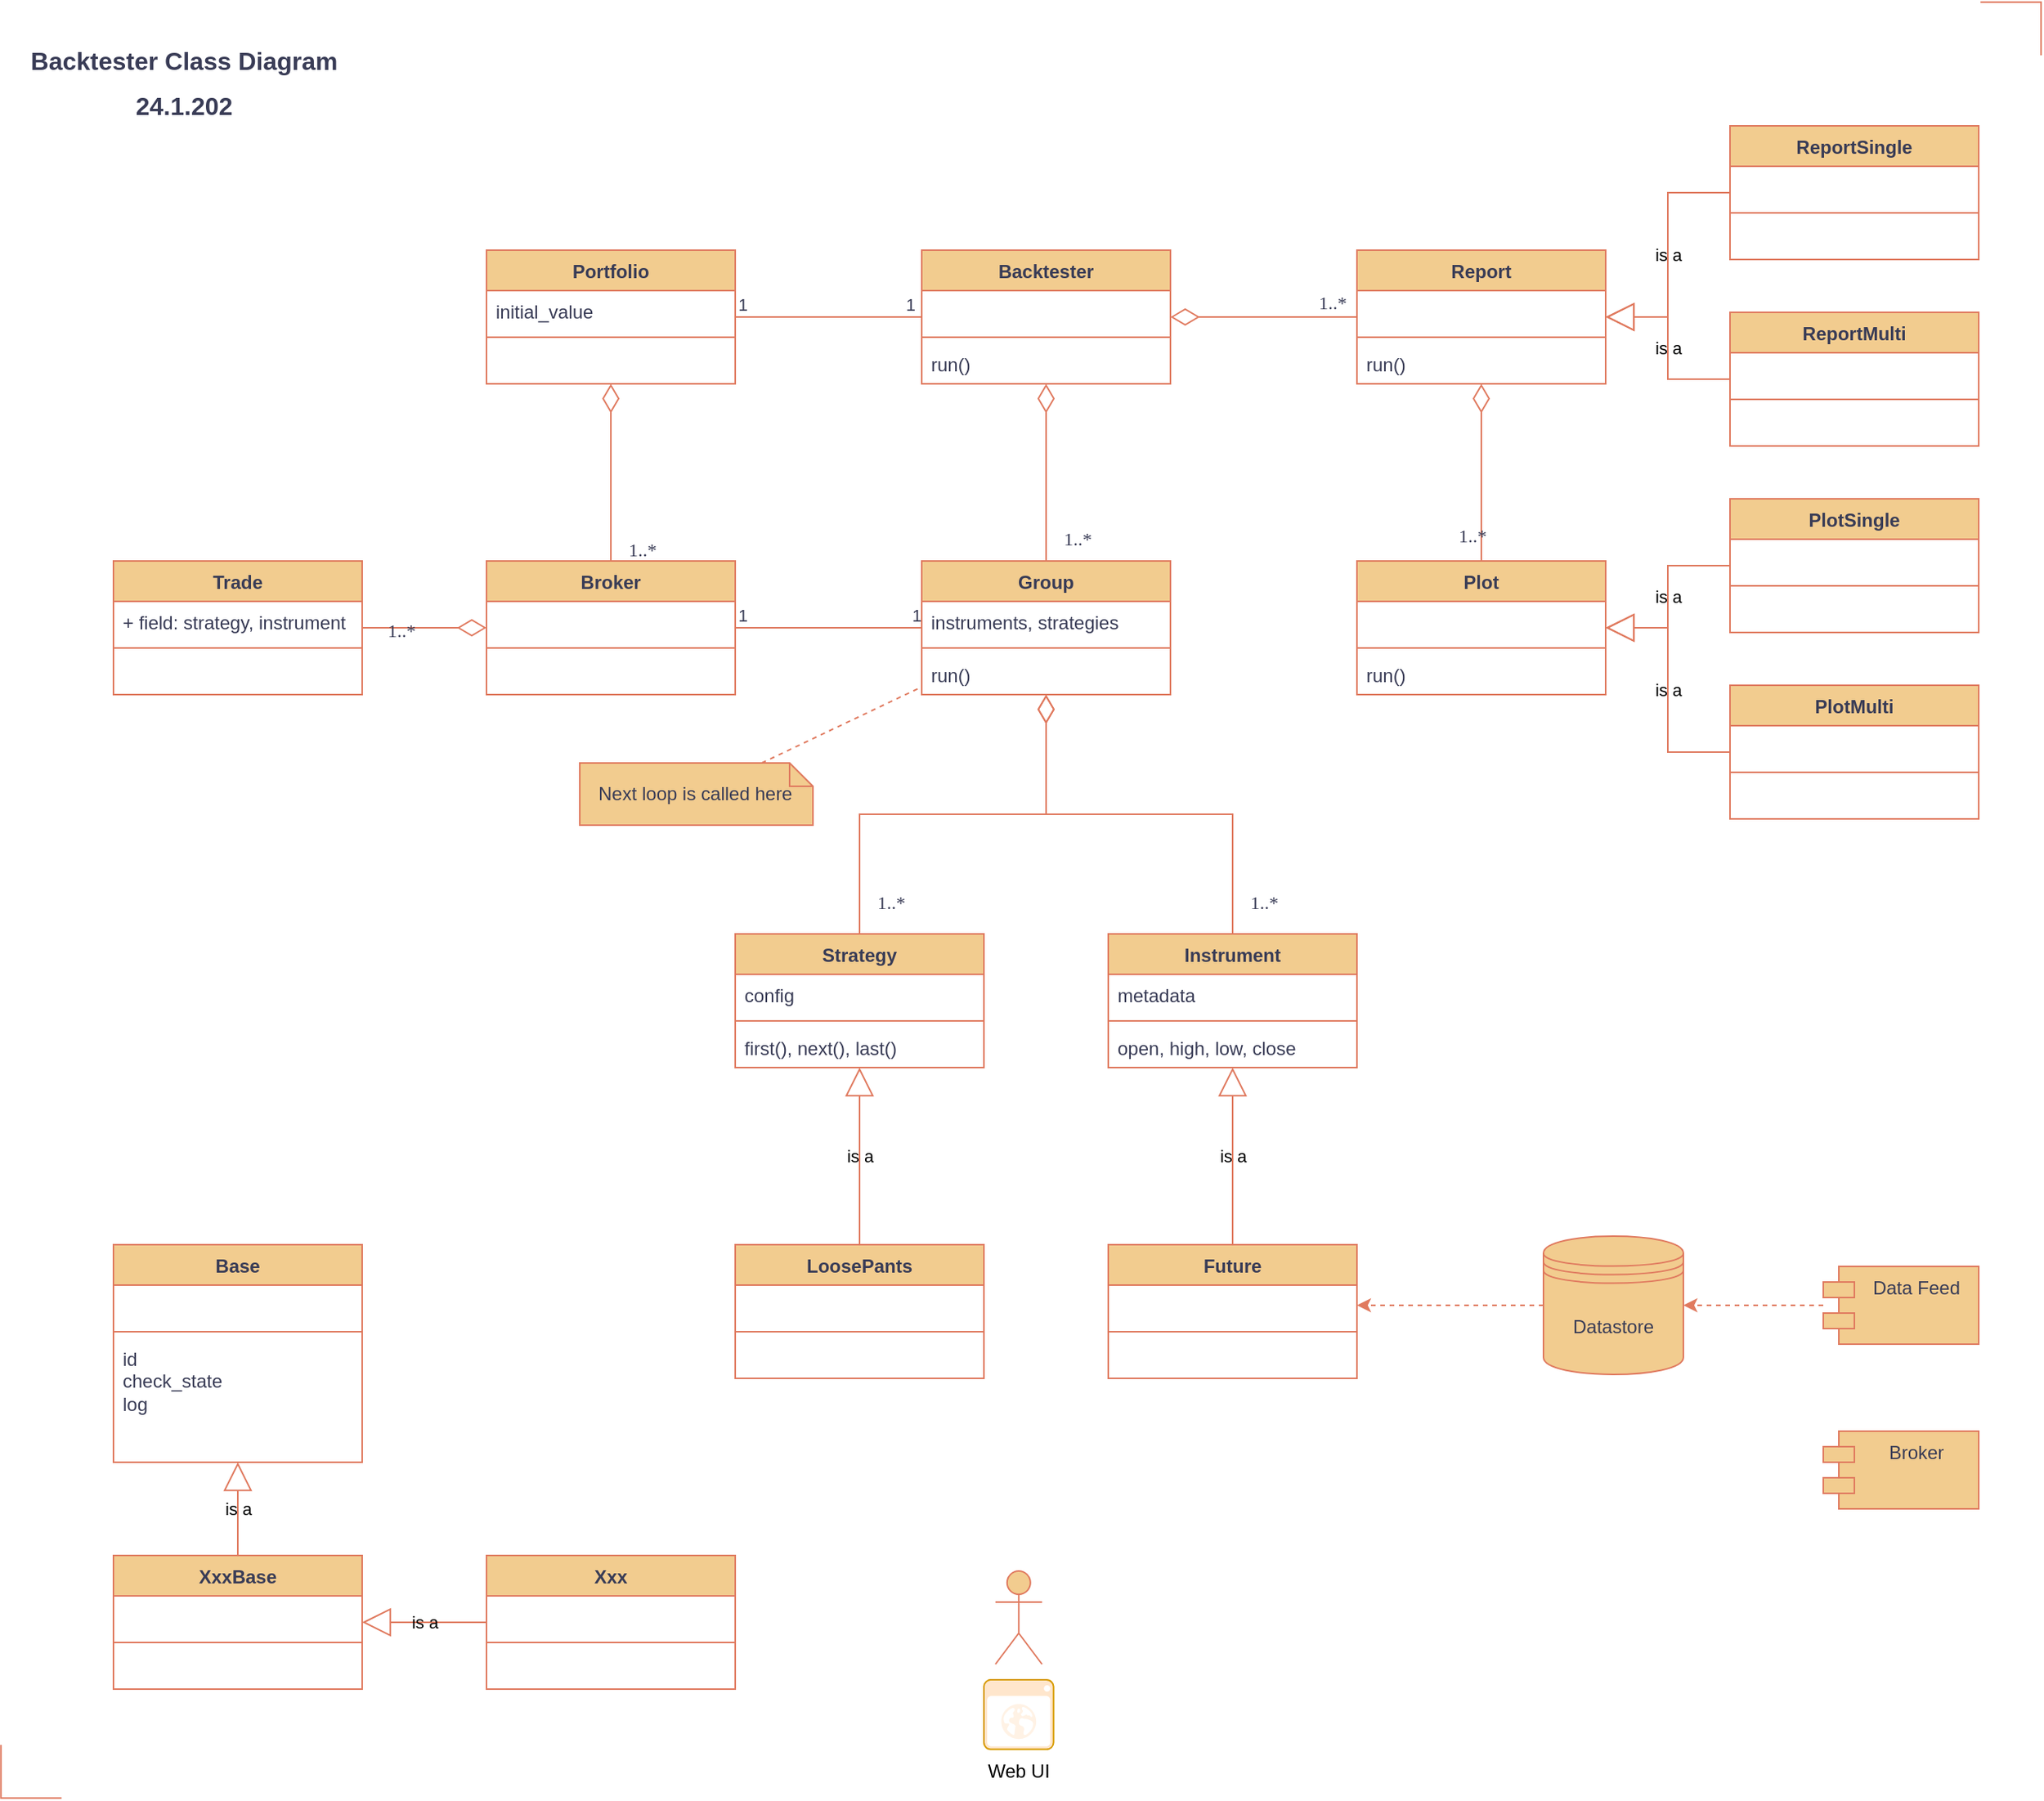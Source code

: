 <mxfile version="26.0.6">
  <diagram name="Page-1" id="6133507b-19e7-1e82-6fc7-422aa6c4b21f">
    <mxGraphModel dx="1268" dy="1083" grid="1" gridSize="10" guides="1" tooltips="1" connect="1" arrows="1" fold="1" page="1" pageScale="1" pageWidth="1654" pageHeight="1169" background="none" math="0" shadow="0">
      <root>
        <mxCell id="0" />
        <mxCell id="1" parent="0" />
        <mxCell id="b94bc138ca980ef-9" style="edgeStyle=orthogonalEdgeStyle;rounded=0;html=1;labelBackgroundColor=none;startArrow=none;startFill=0;startSize=8;endArrow=diamondThin;endFill=0;endSize=16;fontFamily=Verdana;fontSize=12;strokeColor=#E07A5F;fontColor=default;" parent="1" source="fzEsm9xOd8jMzYuRoPMs-54" target="fzEsm9xOd8jMzYuRoPMs-38" edge="1">
          <mxGeometry relative="1" as="geometry">
            <mxPoint x="739.5" y="406" as="sourcePoint" />
            <mxPoint x="739.5" y="273" as="targetPoint" />
          </mxGeometry>
        </mxCell>
        <mxCell id="b94bc138ca980ef-19" value="1..*" style="text;html=1;resizable=0;points=[];align=center;verticalAlign=middle;labelBackgroundColor=none;fontSize=12;fontFamily=Verdana;fontColor=#393C56;" parent="b94bc138ca980ef-9" vertex="1" connectable="0">
          <mxGeometry x="-0.847" y="-1" relative="1" as="geometry">
            <mxPoint x="19" y="-6" as="offset" />
          </mxGeometry>
        </mxCell>
        <mxCell id="hXaTJIi1Mh9e1lSshE3l-18" style="edgeStyle=orthogonalEdgeStyle;rounded=0;html=1;labelBackgroundColor=none;startArrow=none;startFill=0;startSize=8;endArrow=diamondThin;endFill=0;endSize=16;fontFamily=Verdana;fontSize=12;strokeColor=#E07A5F;fontColor=default;" parent="1" source="fzEsm9xOd8jMzYuRoPMs-60" target="fzEsm9xOd8jMzYuRoPMs-54" edge="1">
          <mxGeometry relative="1" as="geometry">
            <mxPoint x="550" y="612" as="sourcePoint" />
            <mxPoint x="669.5" y="459" as="targetPoint" />
          </mxGeometry>
        </mxCell>
        <mxCell id="hXaTJIi1Mh9e1lSshE3l-19" value="1..*" style="text;html=1;resizable=0;points=[];align=center;verticalAlign=middle;labelBackgroundColor=none;fontSize=12;fontFamily=Verdana;fontColor=#393C56;" parent="hXaTJIi1Mh9e1lSshE3l-18" vertex="1" connectable="0">
          <mxGeometry x="-0.847" y="-1" relative="1" as="geometry">
            <mxPoint x="19" y="1" as="offset" />
          </mxGeometry>
        </mxCell>
        <mxCell id="hXaTJIi1Mh9e1lSshE3l-31" value="" style="endArrow=none;html=1;edgeStyle=orthogonalEdgeStyle;rounded=0;labelBackgroundColor=none;strokeColor=#E07A5F;fontColor=default;" parent="1" source="fzEsm9xOd8jMzYuRoPMs-50" target="fzEsm9xOd8jMzYuRoPMs-54" edge="1">
          <mxGeometry relative="1" as="geometry">
            <mxPoint x="470" y="416" as="sourcePoint" />
            <mxPoint x="589.5" y="416" as="targetPoint" />
          </mxGeometry>
        </mxCell>
        <mxCell id="hXaTJIi1Mh9e1lSshE3l-32" value="1" style="edgeLabel;resizable=0;html=1;align=left;verticalAlign=bottom;labelBackgroundColor=none;fontColor=#393C56;" parent="hXaTJIi1Mh9e1lSshE3l-31" connectable="0" vertex="1">
          <mxGeometry x="-1" relative="1" as="geometry" />
        </mxCell>
        <mxCell id="hXaTJIi1Mh9e1lSshE3l-33" value="1" style="edgeLabel;resizable=0;html=1;align=right;verticalAlign=bottom;labelBackgroundColor=none;fontColor=#393C56;" parent="hXaTJIi1Mh9e1lSshE3l-31" connectable="0" vertex="1">
          <mxGeometry x="1" relative="1" as="geometry" />
        </mxCell>
        <mxCell id="hXaTJIi1Mh9e1lSshE3l-34" value="" style="endArrow=none;html=1;edgeStyle=orthogonalEdgeStyle;rounded=0;labelBackgroundColor=none;strokeColor=#E07A5F;fontColor=default;" parent="1" source="fzEsm9xOd8jMzYuRoPMs-46" target="fzEsm9xOd8jMzYuRoPMs-38" edge="1">
          <mxGeometry relative="1" as="geometry">
            <mxPoint x="470" y="197" as="sourcePoint" />
            <mxPoint x="589.5" y="197" as="targetPoint" />
          </mxGeometry>
        </mxCell>
        <mxCell id="hXaTJIi1Mh9e1lSshE3l-35" value="1" style="edgeLabel;resizable=0;html=1;align=left;verticalAlign=bottom;labelBackgroundColor=none;fontColor=#393C56;" parent="hXaTJIi1Mh9e1lSshE3l-34" connectable="0" vertex="1">
          <mxGeometry x="-1" relative="1" as="geometry" />
        </mxCell>
        <mxCell id="hXaTJIi1Mh9e1lSshE3l-36" value="1" style="edgeLabel;resizable=0;html=1;align=right;verticalAlign=bottom;labelBackgroundColor=none;fontColor=#393C56;" parent="hXaTJIi1Mh9e1lSshE3l-34" connectable="0" vertex="1">
          <mxGeometry x="1" relative="1" as="geometry">
            <mxPoint x="-4" as="offset" />
          </mxGeometry>
        </mxCell>
        <mxCell id="hXaTJIi1Mh9e1lSshE3l-39" style="edgeStyle=orthogonalEdgeStyle;rounded=0;html=1;labelBackgroundColor=none;startArrow=none;startFill=0;startSize=8;endArrow=diamondThin;endFill=0;endSize=16;fontFamily=Verdana;fontSize=12;strokeColor=#E07A5F;fontColor=default;" parent="1" source="fzEsm9xOd8jMzYuRoPMs-50" target="fzEsm9xOd8jMzYuRoPMs-46" edge="1">
          <mxGeometry relative="1" as="geometry">
            <mxPoint x="390" y="373" as="sourcePoint" />
            <mxPoint x="390" y="243" as="targetPoint" />
          </mxGeometry>
        </mxCell>
        <mxCell id="hXaTJIi1Mh9e1lSshE3l-40" value="1..*" style="text;html=1;resizable=0;points=[];align=center;verticalAlign=middle;labelBackgroundColor=none;fontSize=12;fontFamily=Verdana;fontColor=#393C56;" parent="hXaTJIi1Mh9e1lSshE3l-39" vertex="1" connectable="0">
          <mxGeometry x="-0.847" y="-1" relative="1" as="geometry">
            <mxPoint x="19" y="1" as="offset" />
          </mxGeometry>
        </mxCell>
        <mxCell id="hXaTJIi1Mh9e1lSshE3l-43" value="is a" style="endArrow=block;endSize=16;endFill=0;html=1;rounded=0;labelBackgroundColor=none;strokeColor=#E07A5F;fontColor=default;" parent="1" source="hXaTJIi1Mh9e1lSshE3l-52" target="fzEsm9xOd8jMzYuRoPMs-64" edge="1">
          <mxGeometry width="160" relative="1" as="geometry">
            <mxPoint x="790" y="832" as="sourcePoint" />
            <mxPoint x="790" y="753" as="targetPoint" />
          </mxGeometry>
        </mxCell>
        <mxCell id="hXaTJIi1Mh9e1lSshE3l-46" value="is a" style="endArrow=block;endSize=16;endFill=0;html=1;rounded=0;labelBackgroundColor=none;strokeColor=#E07A5F;fontColor=default;" parent="1" source="hXaTJIi1Mh9e1lSshE3l-48" target="fzEsm9xOd8jMzYuRoPMs-60" edge="1">
          <mxGeometry width="160" relative="1" as="geometry">
            <mxPoint x="550" y="816" as="sourcePoint" />
            <mxPoint x="550.829" y="753" as="targetPoint" />
          </mxGeometry>
        </mxCell>
        <mxCell id="hXaTJIi1Mh9e1lSshE3l-48" value="LoosePants" style="swimlane;fontStyle=1;align=center;verticalAlign=top;childLayout=stackLayout;horizontal=1;startSize=26;horizontalStack=0;resizeParent=1;resizeParentMax=0;resizeLast=0;collapsible=1;marginBottom=0;whiteSpace=wrap;html=1;labelBackgroundColor=none;fillColor=#F2CC8F;strokeColor=#E07A5F;fontColor=#393C56;" parent="1" vertex="1">
          <mxGeometry x="480" y="800" width="160" height="86" as="geometry" />
        </mxCell>
        <mxCell id="hXaTJIi1Mh9e1lSshE3l-49" value="&amp;nbsp;" style="text;strokeColor=none;fillColor=none;align=left;verticalAlign=top;spacingLeft=4;spacingRight=4;overflow=hidden;rotatable=0;points=[[0,0.5],[1,0.5]];portConstraint=eastwest;whiteSpace=wrap;html=1;labelBackgroundColor=none;fontColor=#393C56;" parent="hXaTJIi1Mh9e1lSshE3l-48" vertex="1">
          <mxGeometry y="26" width="160" height="26" as="geometry" />
        </mxCell>
        <mxCell id="hXaTJIi1Mh9e1lSshE3l-50" value="" style="line;strokeWidth=1;fillColor=none;align=left;verticalAlign=middle;spacingTop=-1;spacingLeft=3;spacingRight=3;rotatable=0;labelPosition=right;points=[];portConstraint=eastwest;strokeColor=#E07A5F;labelBackgroundColor=none;fontColor=#393C56;" parent="hXaTJIi1Mh9e1lSshE3l-48" vertex="1">
          <mxGeometry y="52" width="160" height="8" as="geometry" />
        </mxCell>
        <mxCell id="hXaTJIi1Mh9e1lSshE3l-51" value="&amp;nbsp;" style="text;strokeColor=none;fillColor=none;align=left;verticalAlign=top;spacingLeft=4;spacingRight=4;overflow=hidden;rotatable=0;points=[[0,0.5],[1,0.5]];portConstraint=eastwest;whiteSpace=wrap;html=1;labelBackgroundColor=none;fontColor=#393C56;" parent="hXaTJIi1Mh9e1lSshE3l-48" vertex="1">
          <mxGeometry y="60" width="160" height="26" as="geometry" />
        </mxCell>
        <mxCell id="hXaTJIi1Mh9e1lSshE3l-52" value="Future" style="swimlane;fontStyle=1;align=center;verticalAlign=top;childLayout=stackLayout;horizontal=1;startSize=26;horizontalStack=0;resizeParent=1;resizeParentMax=0;resizeLast=0;collapsible=1;marginBottom=0;whiteSpace=wrap;html=1;labelBackgroundColor=none;fillColor=#F2CC8F;strokeColor=#E07A5F;fontColor=#393C56;" parent="1" vertex="1">
          <mxGeometry x="720" y="800" width="160" height="86" as="geometry" />
        </mxCell>
        <mxCell id="hXaTJIi1Mh9e1lSshE3l-53" value="&amp;nbsp;" style="text;strokeColor=none;fillColor=none;align=left;verticalAlign=top;spacingLeft=4;spacingRight=4;overflow=hidden;rotatable=0;points=[[0,0.5],[1,0.5]];portConstraint=eastwest;whiteSpace=wrap;html=1;labelBackgroundColor=none;fontColor=#393C56;" parent="hXaTJIi1Mh9e1lSshE3l-52" vertex="1">
          <mxGeometry y="26" width="160" height="26" as="geometry" />
        </mxCell>
        <mxCell id="hXaTJIi1Mh9e1lSshE3l-54" value="" style="line;strokeWidth=1;fillColor=none;align=left;verticalAlign=middle;spacingTop=-1;spacingLeft=3;spacingRight=3;rotatable=0;labelPosition=right;points=[];portConstraint=eastwest;strokeColor=#E07A5F;labelBackgroundColor=none;fontColor=#393C56;" parent="hXaTJIi1Mh9e1lSshE3l-52" vertex="1">
          <mxGeometry y="52" width="160" height="8" as="geometry" />
        </mxCell>
        <mxCell id="hXaTJIi1Mh9e1lSshE3l-55" value="&amp;nbsp;" style="text;strokeColor=none;fillColor=none;align=left;verticalAlign=top;spacingLeft=4;spacingRight=4;overflow=hidden;rotatable=0;points=[[0,0.5],[1,0.5]];portConstraint=eastwest;whiteSpace=wrap;html=1;labelBackgroundColor=none;fontColor=#393C56;" parent="hXaTJIi1Mh9e1lSshE3l-52" vertex="1">
          <mxGeometry y="60" width="160" height="26" as="geometry" />
        </mxCell>
        <mxCell id="oVxYNtlDvSUQYSAyghFH-1" value="Next loop is called here" style="shape=note;size=15;align=left;spacingLeft=10;html=1;whiteSpace=wrap;labelBackgroundColor=none;fillColor=#F2CC8F;strokeColor=#E07A5F;fontColor=#393C56;" parent="1" vertex="1">
          <mxGeometry x="380" y="490" width="150" height="40" as="geometry" />
        </mxCell>
        <mxCell id="oVxYNtlDvSUQYSAyghFH-2" value="" style="edgeStyle=none;endArrow=none;dashed=1;html=1;rounded=0;labelBackgroundColor=none;strokeColor=#E07A5F;fontColor=default;" parent="1" source="oVxYNtlDvSUQYSAyghFH-1" target="fzEsm9xOd8jMzYuRoPMs-54" edge="1">
          <mxGeometry x="1" relative="1" as="geometry">
            <mxPoint x="625.93" y="459" as="targetPoint" />
          </mxGeometry>
        </mxCell>
        <mxCell id="oVxYNtlDvSUQYSAyghFH-38" value="Trade" style="swimlane;fontStyle=1;align=center;verticalAlign=top;childLayout=stackLayout;horizontal=1;startSize=26;horizontalStack=0;resizeParent=1;resizeParentMax=0;resizeLast=0;collapsible=1;marginBottom=0;whiteSpace=wrap;html=1;labelBackgroundColor=none;fillColor=#F2CC8F;strokeColor=#E07A5F;fontColor=#393C56;" parent="1" vertex="1">
          <mxGeometry x="80" y="360" width="160" height="86" as="geometry" />
        </mxCell>
        <mxCell id="oVxYNtlDvSUQYSAyghFH-39" value="+ field: strategy, instrument" style="text;strokeColor=none;fillColor=none;align=left;verticalAlign=top;spacingLeft=4;spacingRight=4;overflow=hidden;rotatable=0;points=[[0,0.5],[1,0.5]];portConstraint=eastwest;whiteSpace=wrap;html=1;labelBackgroundColor=none;fontColor=#393C56;" parent="oVxYNtlDvSUQYSAyghFH-38" vertex="1">
          <mxGeometry y="26" width="160" height="26" as="geometry" />
        </mxCell>
        <mxCell id="oVxYNtlDvSUQYSAyghFH-40" value="" style="line;strokeWidth=1;fillColor=none;align=left;verticalAlign=middle;spacingTop=-1;spacingLeft=3;spacingRight=3;rotatable=0;labelPosition=right;points=[];portConstraint=eastwest;strokeColor=#E07A5F;labelBackgroundColor=none;fontColor=#393C56;" parent="oVxYNtlDvSUQYSAyghFH-38" vertex="1">
          <mxGeometry y="52" width="160" height="8" as="geometry" />
        </mxCell>
        <mxCell id="oVxYNtlDvSUQYSAyghFH-41" value="&amp;nbsp;" style="text;strokeColor=none;fillColor=none;align=left;verticalAlign=top;spacingLeft=4;spacingRight=4;overflow=hidden;rotatable=0;points=[[0,0.5],[1,0.5]];portConstraint=eastwest;whiteSpace=wrap;html=1;labelBackgroundColor=none;fontColor=#393C56;" parent="oVxYNtlDvSUQYSAyghFH-38" vertex="1">
          <mxGeometry y="60" width="160" height="26" as="geometry" />
        </mxCell>
        <mxCell id="oVxYNtlDvSUQYSAyghFH-42" style="edgeStyle=orthogonalEdgeStyle;rounded=0;html=1;labelBackgroundColor=none;startArrow=none;startFill=0;startSize=8;endArrow=diamondThin;endFill=0;endSize=16;fontFamily=Verdana;fontSize=12;strokeColor=#E07A5F;fontColor=default;" parent="1" source="oVxYNtlDvSUQYSAyghFH-38" target="fzEsm9xOd8jMzYuRoPMs-50" edge="1">
          <mxGeometry relative="1" as="geometry">
            <mxPoint x="390" y="376" as="sourcePoint" />
            <mxPoint x="310" y="416" as="targetPoint" />
          </mxGeometry>
        </mxCell>
        <mxCell id="oVxYNtlDvSUQYSAyghFH-43" value="1..*" style="text;html=1;resizable=0;points=[];align=center;verticalAlign=middle;labelBackgroundColor=none;fontSize=12;fontFamily=Verdana;fontColor=#393C56;" parent="oVxYNtlDvSUQYSAyghFH-42" vertex="1" connectable="0">
          <mxGeometry x="-0.847" y="-1" relative="1" as="geometry">
            <mxPoint x="19" y="1" as="offset" />
          </mxGeometry>
        </mxCell>
        <mxCell id="oVxYNtlDvSUQYSAyghFH-44" value="Report" style="swimlane;fontStyle=1;align=center;verticalAlign=top;childLayout=stackLayout;horizontal=1;startSize=26;horizontalStack=0;resizeParent=1;resizeParentMax=0;resizeLast=0;collapsible=1;marginBottom=0;whiteSpace=wrap;html=1;labelBackgroundColor=none;fillColor=#F2CC8F;strokeColor=#E07A5F;fontColor=#393C56;" parent="1" vertex="1">
          <mxGeometry x="880" y="160" width="160" height="86" as="geometry" />
        </mxCell>
        <mxCell id="oVxYNtlDvSUQYSAyghFH-45" value="&amp;nbsp;" style="text;strokeColor=none;fillColor=none;align=left;verticalAlign=top;spacingLeft=4;spacingRight=4;overflow=hidden;rotatable=0;points=[[0,0.5],[1,0.5]];portConstraint=eastwest;whiteSpace=wrap;html=1;labelBackgroundColor=none;fontColor=#393C56;" parent="oVxYNtlDvSUQYSAyghFH-44" vertex="1">
          <mxGeometry y="26" width="160" height="26" as="geometry" />
        </mxCell>
        <mxCell id="oVxYNtlDvSUQYSAyghFH-46" value="" style="line;strokeWidth=1;fillColor=none;align=left;verticalAlign=middle;spacingTop=-1;spacingLeft=3;spacingRight=3;rotatable=0;labelPosition=right;points=[];portConstraint=eastwest;strokeColor=#E07A5F;labelBackgroundColor=none;fontColor=#393C56;" parent="oVxYNtlDvSUQYSAyghFH-44" vertex="1">
          <mxGeometry y="52" width="160" height="8" as="geometry" />
        </mxCell>
        <mxCell id="oVxYNtlDvSUQYSAyghFH-47" value="run()" style="text;strokeColor=none;fillColor=none;align=left;verticalAlign=top;spacingLeft=4;spacingRight=4;overflow=hidden;rotatable=0;points=[[0,0.5],[1,0.5]];portConstraint=eastwest;whiteSpace=wrap;html=1;labelBackgroundColor=none;fontColor=#393C56;" parent="oVxYNtlDvSUQYSAyghFH-44" vertex="1">
          <mxGeometry y="60" width="160" height="26" as="geometry" />
        </mxCell>
        <mxCell id="Y14HQhWiNvEbbBd37z1L-4" style="edgeStyle=orthogonalEdgeStyle;rounded=0;html=1;labelBackgroundColor=none;startArrow=none;startFill=0;startSize=8;endArrow=diamondThin;endFill=0;endSize=16;fontFamily=Verdana;fontSize=12;strokeColor=#E07A5F;fontColor=default;" parent="1" source="oVxYNtlDvSUQYSAyghFH-44" target="fzEsm9xOd8jMzYuRoPMs-38" edge="1">
          <mxGeometry relative="1" as="geometry">
            <mxPoint x="390" y="344" as="sourcePoint" />
            <mxPoint x="749.5" y="197" as="targetPoint" />
          </mxGeometry>
        </mxCell>
        <mxCell id="Y14HQhWiNvEbbBd37z1L-5" value="1..*" style="text;html=1;resizable=0;points=[];align=center;verticalAlign=middle;labelBackgroundColor=none;fontSize=12;fontFamily=Verdana;fontColor=#393C56;" parent="Y14HQhWiNvEbbBd37z1L-4" vertex="1" connectable="0">
          <mxGeometry x="-0.847" y="-1" relative="1" as="geometry">
            <mxPoint x="-7" y="-8" as="offset" />
          </mxGeometry>
        </mxCell>
        <mxCell id="Y14HQhWiNvEbbBd37z1L-7" value="&lt;font style=&quot;font-size: 16px;&quot;&gt;Backtester Class Diagram&lt;/font&gt;&lt;br&gt;&lt;font style=&quot;font-size: 16px;&quot;&gt;24.1.202&lt;/font&gt;" style="text;strokeColor=none;fillColor=none;html=1;fontSize=24;fontStyle=1;verticalAlign=middle;align=center;labelBackgroundColor=none;fontColor=#393C56;" parent="1" vertex="1">
          <mxGeometry x="20" y="10" width="210" height="80" as="geometry" />
        </mxCell>
        <mxCell id="Y14HQhWiNvEbbBd37z1L-13" value="Base" style="swimlane;fontStyle=1;align=center;verticalAlign=top;childLayout=stackLayout;horizontal=1;startSize=26;horizontalStack=0;resizeParent=1;resizeParentMax=0;resizeLast=0;collapsible=1;marginBottom=0;whiteSpace=wrap;html=1;labelBackgroundColor=none;fillColor=#F2CC8F;strokeColor=#E07A5F;fontColor=#393C56;" parent="1" vertex="1">
          <mxGeometry x="80" y="800" width="160" height="140" as="geometry" />
        </mxCell>
        <mxCell id="Y14HQhWiNvEbbBd37z1L-14" value="&amp;nbsp;" style="text;strokeColor=none;fillColor=none;align=left;verticalAlign=top;spacingLeft=4;spacingRight=4;overflow=hidden;rotatable=0;points=[[0,0.5],[1,0.5]];portConstraint=eastwest;whiteSpace=wrap;html=1;labelBackgroundColor=none;fontColor=#393C56;" parent="Y14HQhWiNvEbbBd37z1L-13" vertex="1">
          <mxGeometry y="26" width="160" height="26" as="geometry" />
        </mxCell>
        <mxCell id="Y14HQhWiNvEbbBd37z1L-15" value="" style="line;strokeWidth=1;fillColor=none;align=left;verticalAlign=middle;spacingTop=-1;spacingLeft=3;spacingRight=3;rotatable=0;labelPosition=right;points=[];portConstraint=eastwest;strokeColor=#E07A5F;labelBackgroundColor=none;fontColor=#393C56;" parent="Y14HQhWiNvEbbBd37z1L-13" vertex="1">
          <mxGeometry y="52" width="160" height="8" as="geometry" />
        </mxCell>
        <mxCell id="Y14HQhWiNvEbbBd37z1L-16" value="&lt;div&gt;id&lt;/div&gt;&lt;div&gt;check_state&lt;/div&gt;&lt;div&gt;log&lt;/div&gt;" style="text;strokeColor=none;fillColor=none;align=left;verticalAlign=top;spacingLeft=4;spacingRight=4;overflow=hidden;rotatable=0;points=[[0,0.5],[1,0.5]];portConstraint=eastwest;whiteSpace=wrap;html=1;labelBackgroundColor=none;fontColor=#393C56;" parent="Y14HQhWiNvEbbBd37z1L-13" vertex="1">
          <mxGeometry y="60" width="160" height="80" as="geometry" />
        </mxCell>
        <mxCell id="Y14HQhWiNvEbbBd37z1L-17" value="XxxBase" style="swimlane;fontStyle=1;align=center;verticalAlign=top;childLayout=stackLayout;horizontal=1;startSize=26;horizontalStack=0;resizeParent=1;resizeParentMax=0;resizeLast=0;collapsible=1;marginBottom=0;whiteSpace=wrap;html=1;labelBackgroundColor=none;fillColor=#F2CC8F;strokeColor=#E07A5F;fontColor=#393C56;" parent="1" vertex="1">
          <mxGeometry x="80" y="1000" width="160" height="86" as="geometry" />
        </mxCell>
        <mxCell id="Y14HQhWiNvEbbBd37z1L-20" value="&amp;nbsp;" style="text;strokeColor=none;fillColor=none;align=left;verticalAlign=top;spacingLeft=4;spacingRight=4;overflow=hidden;rotatable=0;points=[[0,0.5],[1,0.5]];portConstraint=eastwest;whiteSpace=wrap;html=1;labelBackgroundColor=none;fontColor=#393C56;" parent="Y14HQhWiNvEbbBd37z1L-17" vertex="1">
          <mxGeometry y="26" width="160" height="26" as="geometry" />
        </mxCell>
        <mxCell id="Y14HQhWiNvEbbBd37z1L-19" value="" style="line;strokeWidth=1;fillColor=none;align=left;verticalAlign=middle;spacingTop=-1;spacingLeft=3;spacingRight=3;rotatable=0;labelPosition=right;points=[];portConstraint=eastwest;strokeColor=#E07A5F;labelBackgroundColor=none;fontColor=#393C56;" parent="Y14HQhWiNvEbbBd37z1L-17" vertex="1">
          <mxGeometry y="52" width="160" height="8" as="geometry" />
        </mxCell>
        <mxCell id="XCpL5sCFLJ7eLlH_SskJ-12" value="&amp;nbsp;" style="text;strokeColor=none;fillColor=none;align=left;verticalAlign=top;spacingLeft=4;spacingRight=4;overflow=hidden;rotatable=0;points=[[0,0.5],[1,0.5]];portConstraint=eastwest;whiteSpace=wrap;html=1;labelBackgroundColor=none;fontColor=#393C56;" parent="Y14HQhWiNvEbbBd37z1L-17" vertex="1">
          <mxGeometry y="60" width="160" height="26" as="geometry" />
        </mxCell>
        <mxCell id="Y14HQhWiNvEbbBd37z1L-21" value="is a" style="endArrow=block;endSize=16;endFill=0;html=1;rounded=0;labelBackgroundColor=none;strokeColor=#E07A5F;fontColor=default;" parent="1" source="Y14HQhWiNvEbbBd37z1L-17" target="Y14HQhWiNvEbbBd37z1L-13" edge="1">
          <mxGeometry width="160" relative="1" as="geometry">
            <mxPoint x="321" y="1065" as="sourcePoint" />
            <mxPoint x="320" y="962" as="targetPoint" />
          </mxGeometry>
        </mxCell>
        <mxCell id="XCpL5sCFLJ7eLlH_SskJ-5" style="edgeStyle=orthogonalEdgeStyle;rounded=0;html=1;labelBackgroundColor=none;startArrow=none;startFill=0;startSize=8;endArrow=diamondThin;endFill=0;endSize=16;fontFamily=Verdana;fontSize=12;strokeColor=#E07A5F;fontColor=default;" parent="1" source="XCpL5sCFLJ7eLlH_SskJ-8" target="oVxYNtlDvSUQYSAyghFH-44" edge="1">
          <mxGeometry relative="1" as="geometry">
            <mxPoint x="975" y="290" as="sourcePoint" />
            <mxPoint x="760" y="207" as="targetPoint" />
          </mxGeometry>
        </mxCell>
        <mxCell id="XCpL5sCFLJ7eLlH_SskJ-6" value="1..*" style="text;html=1;resizable=0;points=[];align=center;verticalAlign=middle;labelBackgroundColor=none;fontSize=12;fontFamily=Verdana;fontColor=#393C56;" parent="XCpL5sCFLJ7eLlH_SskJ-5" vertex="1" connectable="0">
          <mxGeometry x="-0.847" y="-1" relative="1" as="geometry">
            <mxPoint x="-7" y="-8" as="offset" />
          </mxGeometry>
        </mxCell>
        <mxCell id="XCpL5sCFLJ7eLlH_SskJ-8" value="Plot" style="swimlane;fontStyle=1;align=center;verticalAlign=top;childLayout=stackLayout;horizontal=1;startSize=26;horizontalStack=0;resizeParent=1;resizeParentMax=0;resizeLast=0;collapsible=1;marginBottom=0;whiteSpace=wrap;html=1;labelBackgroundColor=none;fillColor=#F2CC8F;strokeColor=#E07A5F;fontColor=#393C56;" parent="1" vertex="1">
          <mxGeometry x="880" y="360" width="160" height="86" as="geometry" />
        </mxCell>
        <mxCell id="XCpL5sCFLJ7eLlH_SskJ-9" value="&amp;nbsp;" style="text;strokeColor=none;fillColor=none;align=left;verticalAlign=top;spacingLeft=4;spacingRight=4;overflow=hidden;rotatable=0;points=[[0,0.5],[1,0.5]];portConstraint=eastwest;whiteSpace=wrap;html=1;labelBackgroundColor=none;fontColor=#393C56;" parent="XCpL5sCFLJ7eLlH_SskJ-8" vertex="1">
          <mxGeometry y="26" width="160" height="26" as="geometry" />
        </mxCell>
        <mxCell id="XCpL5sCFLJ7eLlH_SskJ-10" value="" style="line;strokeWidth=1;fillColor=none;align=left;verticalAlign=middle;spacingTop=-1;spacingLeft=3;spacingRight=3;rotatable=0;labelPosition=right;points=[];portConstraint=eastwest;strokeColor=#E07A5F;labelBackgroundColor=none;fontColor=#393C56;" parent="XCpL5sCFLJ7eLlH_SskJ-8" vertex="1">
          <mxGeometry y="52" width="160" height="8" as="geometry" />
        </mxCell>
        <mxCell id="XCpL5sCFLJ7eLlH_SskJ-11" value="run()" style="text;strokeColor=none;fillColor=none;align=left;verticalAlign=top;spacingLeft=4;spacingRight=4;overflow=hidden;rotatable=0;points=[[0,0.5],[1,0.5]];portConstraint=eastwest;whiteSpace=wrap;html=1;labelBackgroundColor=none;fontColor=#393C56;" parent="XCpL5sCFLJ7eLlH_SskJ-8" vertex="1">
          <mxGeometry y="60" width="160" height="26" as="geometry" />
        </mxCell>
        <mxCell id="fzEsm9xOd8jMzYuRoPMs-1" value="ReportSingle" style="swimlane;fontStyle=1;align=center;verticalAlign=top;childLayout=stackLayout;horizontal=1;startSize=26;horizontalStack=0;resizeParent=1;resizeParentMax=0;resizeLast=0;collapsible=1;marginBottom=0;whiteSpace=wrap;html=1;labelBackgroundColor=none;fillColor=#F2CC8F;strokeColor=#E07A5F;fontColor=#393C56;" vertex="1" parent="1">
          <mxGeometry x="1120" y="80" width="160" height="86" as="geometry" />
        </mxCell>
        <mxCell id="fzEsm9xOd8jMzYuRoPMs-2" value="&amp;nbsp;" style="text;strokeColor=none;fillColor=none;align=left;verticalAlign=top;spacingLeft=4;spacingRight=4;overflow=hidden;rotatable=0;points=[[0,0.5],[1,0.5]];portConstraint=eastwest;whiteSpace=wrap;html=1;labelBackgroundColor=none;fontColor=#393C56;" vertex="1" parent="fzEsm9xOd8jMzYuRoPMs-1">
          <mxGeometry y="26" width="160" height="26" as="geometry" />
        </mxCell>
        <mxCell id="fzEsm9xOd8jMzYuRoPMs-3" value="" style="line;strokeWidth=1;fillColor=none;align=left;verticalAlign=middle;spacingTop=-1;spacingLeft=3;spacingRight=3;rotatable=0;labelPosition=right;points=[];portConstraint=eastwest;strokeColor=#E07A5F;labelBackgroundColor=none;fontColor=#393C56;" vertex="1" parent="fzEsm9xOd8jMzYuRoPMs-1">
          <mxGeometry y="52" width="160" height="8" as="geometry" />
        </mxCell>
        <mxCell id="fzEsm9xOd8jMzYuRoPMs-4" value="&amp;nbsp;" style="text;strokeColor=none;fillColor=none;align=left;verticalAlign=top;spacingLeft=4;spacingRight=4;overflow=hidden;rotatable=0;points=[[0,0.5],[1,0.5]];portConstraint=eastwest;whiteSpace=wrap;html=1;labelBackgroundColor=none;fontColor=#393C56;" vertex="1" parent="fzEsm9xOd8jMzYuRoPMs-1">
          <mxGeometry y="60" width="160" height="26" as="geometry" />
        </mxCell>
        <mxCell id="fzEsm9xOd8jMzYuRoPMs-5" value="ReportMulti" style="swimlane;fontStyle=1;align=center;verticalAlign=top;childLayout=stackLayout;horizontal=1;startSize=26;horizontalStack=0;resizeParent=1;resizeParentMax=0;resizeLast=0;collapsible=1;marginBottom=0;whiteSpace=wrap;html=1;labelBackgroundColor=none;fillColor=#F2CC8F;strokeColor=#E07A5F;fontColor=#393C56;" vertex="1" parent="1">
          <mxGeometry x="1120" y="200" width="160" height="86" as="geometry" />
        </mxCell>
        <mxCell id="fzEsm9xOd8jMzYuRoPMs-6" value="&amp;nbsp;" style="text;strokeColor=none;fillColor=none;align=left;verticalAlign=top;spacingLeft=4;spacingRight=4;overflow=hidden;rotatable=0;points=[[0,0.5],[1,0.5]];portConstraint=eastwest;whiteSpace=wrap;html=1;labelBackgroundColor=none;fontColor=#393C56;" vertex="1" parent="fzEsm9xOd8jMzYuRoPMs-5">
          <mxGeometry y="26" width="160" height="26" as="geometry" />
        </mxCell>
        <mxCell id="fzEsm9xOd8jMzYuRoPMs-7" value="" style="line;strokeWidth=1;fillColor=none;align=left;verticalAlign=middle;spacingTop=-1;spacingLeft=3;spacingRight=3;rotatable=0;labelPosition=right;points=[];portConstraint=eastwest;strokeColor=#E07A5F;labelBackgroundColor=none;fontColor=#393C56;" vertex="1" parent="fzEsm9xOd8jMzYuRoPMs-5">
          <mxGeometry y="52" width="160" height="8" as="geometry" />
        </mxCell>
        <mxCell id="fzEsm9xOd8jMzYuRoPMs-8" value="&amp;nbsp;" style="text;strokeColor=none;fillColor=none;align=left;verticalAlign=top;spacingLeft=4;spacingRight=4;overflow=hidden;rotatable=0;points=[[0,0.5],[1,0.5]];portConstraint=eastwest;whiteSpace=wrap;html=1;labelBackgroundColor=none;fontColor=#393C56;" vertex="1" parent="fzEsm9xOd8jMzYuRoPMs-5">
          <mxGeometry y="60" width="160" height="26" as="geometry" />
        </mxCell>
        <mxCell id="fzEsm9xOd8jMzYuRoPMs-9" value="is a" style="endArrow=block;endSize=16;endFill=0;html=1;rounded=0;edgeStyle=orthogonalEdgeStyle;labelBackgroundColor=none;strokeColor=#E07A5F;fontColor=default;" edge="1" parent="1" source="fzEsm9xOd8jMzYuRoPMs-1" target="oVxYNtlDvSUQYSAyghFH-44">
          <mxGeometry width="160" relative="1" as="geometry">
            <mxPoint x="1220" y="529" as="sourcePoint" />
            <mxPoint x="1220" y="430" as="targetPoint" />
          </mxGeometry>
        </mxCell>
        <mxCell id="fzEsm9xOd8jMzYuRoPMs-12" value="is a" style="endArrow=block;endSize=16;endFill=0;html=1;rounded=0;edgeStyle=orthogonalEdgeStyle;labelBackgroundColor=none;strokeColor=#E07A5F;fontColor=default;" edge="1" parent="1" source="fzEsm9xOd8jMzYuRoPMs-5" target="oVxYNtlDvSUQYSAyghFH-44">
          <mxGeometry width="160" relative="1" as="geometry">
            <mxPoint x="1130" y="121" as="sourcePoint" />
            <mxPoint x="1060" y="207" as="targetPoint" />
          </mxGeometry>
        </mxCell>
        <mxCell id="fzEsm9xOd8jMzYuRoPMs-13" value="PlotSingle" style="swimlane;fontStyle=1;align=center;verticalAlign=top;childLayout=stackLayout;horizontal=1;startSize=26;horizontalStack=0;resizeParent=1;resizeParentMax=0;resizeLast=0;collapsible=1;marginBottom=0;whiteSpace=wrap;html=1;labelBackgroundColor=none;fillColor=#F2CC8F;strokeColor=#E07A5F;fontColor=#393C56;" vertex="1" parent="1">
          <mxGeometry x="1120" y="320" width="160" height="86" as="geometry" />
        </mxCell>
        <mxCell id="fzEsm9xOd8jMzYuRoPMs-14" value="&amp;nbsp;" style="text;strokeColor=none;fillColor=none;align=left;verticalAlign=top;spacingLeft=4;spacingRight=4;overflow=hidden;rotatable=0;points=[[0,0.5],[1,0.5]];portConstraint=eastwest;whiteSpace=wrap;html=1;labelBackgroundColor=none;fontColor=#393C56;" vertex="1" parent="fzEsm9xOd8jMzYuRoPMs-13">
          <mxGeometry y="26" width="160" height="26" as="geometry" />
        </mxCell>
        <mxCell id="fzEsm9xOd8jMzYuRoPMs-15" value="" style="line;strokeWidth=1;fillColor=none;align=left;verticalAlign=middle;spacingTop=-1;spacingLeft=3;spacingRight=3;rotatable=0;labelPosition=right;points=[];portConstraint=eastwest;strokeColor=#E07A5F;labelBackgroundColor=none;fontColor=#393C56;" vertex="1" parent="fzEsm9xOd8jMzYuRoPMs-13">
          <mxGeometry y="52" width="160" height="8" as="geometry" />
        </mxCell>
        <mxCell id="fzEsm9xOd8jMzYuRoPMs-16" value="&amp;nbsp;" style="text;strokeColor=none;fillColor=none;align=left;verticalAlign=top;spacingLeft=4;spacingRight=4;overflow=hidden;rotatable=0;points=[[0,0.5],[1,0.5]];portConstraint=eastwest;whiteSpace=wrap;html=1;labelBackgroundColor=none;fontColor=#393C56;" vertex="1" parent="fzEsm9xOd8jMzYuRoPMs-13">
          <mxGeometry y="60" width="160" height="26" as="geometry" />
        </mxCell>
        <mxCell id="fzEsm9xOd8jMzYuRoPMs-17" value="PlotMulti" style="swimlane;fontStyle=1;align=center;verticalAlign=top;childLayout=stackLayout;horizontal=1;startSize=26;horizontalStack=0;resizeParent=1;resizeParentMax=0;resizeLast=0;collapsible=1;marginBottom=0;whiteSpace=wrap;html=1;labelBackgroundColor=none;fillColor=#F2CC8F;strokeColor=#E07A5F;fontColor=#393C56;" vertex="1" parent="1">
          <mxGeometry x="1120" y="440" width="160" height="86" as="geometry" />
        </mxCell>
        <mxCell id="fzEsm9xOd8jMzYuRoPMs-18" value="&amp;nbsp;" style="text;strokeColor=none;fillColor=none;align=left;verticalAlign=top;spacingLeft=4;spacingRight=4;overflow=hidden;rotatable=0;points=[[0,0.5],[1,0.5]];portConstraint=eastwest;whiteSpace=wrap;html=1;labelBackgroundColor=none;fontColor=#393C56;" vertex="1" parent="fzEsm9xOd8jMzYuRoPMs-17">
          <mxGeometry y="26" width="160" height="26" as="geometry" />
        </mxCell>
        <mxCell id="fzEsm9xOd8jMzYuRoPMs-19" value="" style="line;strokeWidth=1;fillColor=none;align=left;verticalAlign=middle;spacingTop=-1;spacingLeft=3;spacingRight=3;rotatable=0;labelPosition=right;points=[];portConstraint=eastwest;strokeColor=#E07A5F;labelBackgroundColor=none;fontColor=#393C56;" vertex="1" parent="fzEsm9xOd8jMzYuRoPMs-17">
          <mxGeometry y="52" width="160" height="8" as="geometry" />
        </mxCell>
        <mxCell id="fzEsm9xOd8jMzYuRoPMs-20" value="&amp;nbsp;" style="text;strokeColor=none;fillColor=none;align=left;verticalAlign=top;spacingLeft=4;spacingRight=4;overflow=hidden;rotatable=0;points=[[0,0.5],[1,0.5]];portConstraint=eastwest;whiteSpace=wrap;html=1;labelBackgroundColor=none;fontColor=#393C56;" vertex="1" parent="fzEsm9xOd8jMzYuRoPMs-17">
          <mxGeometry y="60" width="160" height="26" as="geometry" />
        </mxCell>
        <mxCell id="fzEsm9xOd8jMzYuRoPMs-21" value="is a" style="endArrow=block;endSize=16;endFill=0;html=1;rounded=0;edgeStyle=orthogonalEdgeStyle;labelBackgroundColor=none;strokeColor=#E07A5F;fontColor=default;" edge="1" parent="1" source="fzEsm9xOd8jMzYuRoPMs-13" target="XCpL5sCFLJ7eLlH_SskJ-8">
          <mxGeometry width="160" relative="1" as="geometry">
            <mxPoint x="1130" y="121" as="sourcePoint" />
            <mxPoint x="1060" y="207" as="targetPoint" />
          </mxGeometry>
        </mxCell>
        <mxCell id="fzEsm9xOd8jMzYuRoPMs-23" value="is a" style="endArrow=block;endSize=16;endFill=0;html=1;rounded=0;edgeStyle=orthogonalEdgeStyle;labelBackgroundColor=none;strokeColor=#E07A5F;fontColor=default;" edge="1" parent="1" source="fzEsm9xOd8jMzYuRoPMs-17" target="XCpL5sCFLJ7eLlH_SskJ-8">
          <mxGeometry width="160" relative="1" as="geometry">
            <mxPoint x="1130" y="373" as="sourcePoint" />
            <mxPoint x="1060" y="426" as="targetPoint" />
          </mxGeometry>
        </mxCell>
        <mxCell id="fzEsm9xOd8jMzYuRoPMs-28" style="edgeStyle=orthogonalEdgeStyle;rounded=0;orthogonalLoop=1;jettySize=auto;html=1;entryX=1;entryY=0.5;entryDx=0;entryDy=0;dashed=1;labelBackgroundColor=none;strokeColor=#E07A5F;fontColor=default;" edge="1" parent="1" source="fzEsm9xOd8jMzYuRoPMs-91" target="hXaTJIi1Mh9e1lSshE3l-53">
          <mxGeometry relative="1" as="geometry">
            <mxPoint x="1090" y="720" as="sourcePoint" />
          </mxGeometry>
        </mxCell>
        <mxCell id="fzEsm9xOd8jMzYuRoPMs-33" value="is a" style="edgeStyle=orthogonalEdgeStyle;rounded=0;orthogonalLoop=1;jettySize=auto;html=1;strokeColor=#E07A5F;align=center;verticalAlign=middle;fontFamily=Helvetica;fontSize=11;fontColor=default;labelBackgroundColor=none;endArrow=block;endFill=0;endSize=16;" edge="1" parent="1" source="fzEsm9xOd8jMzYuRoPMs-29" target="Y14HQhWiNvEbbBd37z1L-17">
          <mxGeometry relative="1" as="geometry" />
        </mxCell>
        <mxCell id="fzEsm9xOd8jMzYuRoPMs-29" value="Xxx" style="swimlane;fontStyle=1;align=center;verticalAlign=top;childLayout=stackLayout;horizontal=1;startSize=26;horizontalStack=0;resizeParent=1;resizeParentMax=0;resizeLast=0;collapsible=1;marginBottom=0;whiteSpace=wrap;html=1;labelBackgroundColor=none;fillColor=#F2CC8F;strokeColor=#E07A5F;fontColor=#393C56;" vertex="1" parent="1">
          <mxGeometry x="320" y="1000" width="160" height="86" as="geometry" />
        </mxCell>
        <mxCell id="fzEsm9xOd8jMzYuRoPMs-30" value="&amp;nbsp;" style="text;strokeColor=none;fillColor=none;align=left;verticalAlign=top;spacingLeft=4;spacingRight=4;overflow=hidden;rotatable=0;points=[[0,0.5],[1,0.5]];portConstraint=eastwest;whiteSpace=wrap;html=1;labelBackgroundColor=none;fontColor=#393C56;" vertex="1" parent="fzEsm9xOd8jMzYuRoPMs-29">
          <mxGeometry y="26" width="160" height="26" as="geometry" />
        </mxCell>
        <mxCell id="fzEsm9xOd8jMzYuRoPMs-31" value="" style="line;strokeWidth=1;fillColor=none;align=left;verticalAlign=middle;spacingTop=-1;spacingLeft=3;spacingRight=3;rotatable=0;labelPosition=right;points=[];portConstraint=eastwest;strokeColor=#E07A5F;labelBackgroundColor=none;fontColor=#393C56;" vertex="1" parent="fzEsm9xOd8jMzYuRoPMs-29">
          <mxGeometry y="52" width="160" height="8" as="geometry" />
        </mxCell>
        <mxCell id="fzEsm9xOd8jMzYuRoPMs-32" value="&amp;nbsp;" style="text;strokeColor=none;fillColor=none;align=left;verticalAlign=top;spacingLeft=4;spacingRight=4;overflow=hidden;rotatable=0;points=[[0,0.5],[1,0.5]];portConstraint=eastwest;whiteSpace=wrap;html=1;labelBackgroundColor=none;fontColor=#393C56;" vertex="1" parent="fzEsm9xOd8jMzYuRoPMs-29">
          <mxGeometry y="60" width="160" height="26" as="geometry" />
        </mxCell>
        <mxCell id="fzEsm9xOd8jMzYuRoPMs-38" value="Backtester" style="swimlane;fontStyle=1;align=center;verticalAlign=top;childLayout=stackLayout;horizontal=1;startSize=26;horizontalStack=0;resizeParent=1;resizeParentMax=0;resizeLast=0;collapsible=1;marginBottom=0;whiteSpace=wrap;html=1;labelBackgroundColor=none;fillColor=#F2CC8F;strokeColor=#E07A5F;fontColor=#393C56;" vertex="1" parent="1">
          <mxGeometry x="600" y="160" width="160" height="86" as="geometry" />
        </mxCell>
        <mxCell id="fzEsm9xOd8jMzYuRoPMs-39" value="&amp;nbsp;" style="text;strokeColor=none;fillColor=none;align=left;verticalAlign=top;spacingLeft=4;spacingRight=4;overflow=hidden;rotatable=0;points=[[0,0.5],[1,0.5]];portConstraint=eastwest;whiteSpace=wrap;html=1;labelBackgroundColor=none;fontColor=#393C56;" vertex="1" parent="fzEsm9xOd8jMzYuRoPMs-38">
          <mxGeometry y="26" width="160" height="26" as="geometry" />
        </mxCell>
        <mxCell id="fzEsm9xOd8jMzYuRoPMs-40" value="" style="line;strokeWidth=1;fillColor=none;align=left;verticalAlign=middle;spacingTop=-1;spacingLeft=3;spacingRight=3;rotatable=0;labelPosition=right;points=[];portConstraint=eastwest;strokeColor=#E07A5F;labelBackgroundColor=none;fontColor=#393C56;" vertex="1" parent="fzEsm9xOd8jMzYuRoPMs-38">
          <mxGeometry y="52" width="160" height="8" as="geometry" />
        </mxCell>
        <mxCell id="fzEsm9xOd8jMzYuRoPMs-41" value="run()" style="text;strokeColor=none;fillColor=none;align=left;verticalAlign=top;spacingLeft=4;spacingRight=4;overflow=hidden;rotatable=0;points=[[0,0.5],[1,0.5]];portConstraint=eastwest;whiteSpace=wrap;html=1;labelBackgroundColor=none;fontColor=#393C56;" vertex="1" parent="fzEsm9xOd8jMzYuRoPMs-38">
          <mxGeometry y="60" width="160" height="26" as="geometry" />
        </mxCell>
        <mxCell id="fzEsm9xOd8jMzYuRoPMs-46" value="Portfolio" style="swimlane;fontStyle=1;align=center;verticalAlign=top;childLayout=stackLayout;horizontal=1;startSize=26;horizontalStack=0;resizeParent=1;resizeParentMax=0;resizeLast=0;collapsible=1;marginBottom=0;whiteSpace=wrap;html=1;labelBackgroundColor=none;fillColor=#F2CC8F;strokeColor=#E07A5F;fontColor=#393C56;" vertex="1" parent="1">
          <mxGeometry x="320" y="160" width="160" height="86" as="geometry" />
        </mxCell>
        <mxCell id="fzEsm9xOd8jMzYuRoPMs-47" value="initial_value" style="text;strokeColor=none;fillColor=none;align=left;verticalAlign=top;spacingLeft=4;spacingRight=4;overflow=hidden;rotatable=0;points=[[0,0.5],[1,0.5]];portConstraint=eastwest;whiteSpace=wrap;html=1;labelBackgroundColor=none;fontColor=#393C56;" vertex="1" parent="fzEsm9xOd8jMzYuRoPMs-46">
          <mxGeometry y="26" width="160" height="26" as="geometry" />
        </mxCell>
        <mxCell id="fzEsm9xOd8jMzYuRoPMs-48" value="" style="line;strokeWidth=1;fillColor=none;align=left;verticalAlign=middle;spacingTop=-1;spacingLeft=3;spacingRight=3;rotatable=0;labelPosition=right;points=[];portConstraint=eastwest;strokeColor=#E07A5F;labelBackgroundColor=none;fontColor=#393C56;" vertex="1" parent="fzEsm9xOd8jMzYuRoPMs-46">
          <mxGeometry y="52" width="160" height="8" as="geometry" />
        </mxCell>
        <mxCell id="fzEsm9xOd8jMzYuRoPMs-49" value="&amp;nbsp;" style="text;strokeColor=none;fillColor=none;align=left;verticalAlign=top;spacingLeft=4;spacingRight=4;overflow=hidden;rotatable=0;points=[[0,0.5],[1,0.5]];portConstraint=eastwest;whiteSpace=wrap;html=1;labelBackgroundColor=none;fontColor=#393C56;" vertex="1" parent="fzEsm9xOd8jMzYuRoPMs-46">
          <mxGeometry y="60" width="160" height="26" as="geometry" />
        </mxCell>
        <mxCell id="fzEsm9xOd8jMzYuRoPMs-50" value="Broker" style="swimlane;fontStyle=1;align=center;verticalAlign=top;childLayout=stackLayout;horizontal=1;startSize=26;horizontalStack=0;resizeParent=1;resizeParentMax=0;resizeLast=0;collapsible=1;marginBottom=0;whiteSpace=wrap;html=1;labelBackgroundColor=none;fillColor=#F2CC8F;strokeColor=#E07A5F;fontColor=#393C56;" vertex="1" parent="1">
          <mxGeometry x="320" y="360" width="160" height="86" as="geometry" />
        </mxCell>
        <mxCell id="fzEsm9xOd8jMzYuRoPMs-51" value="&amp;nbsp;" style="text;strokeColor=none;fillColor=none;align=left;verticalAlign=top;spacingLeft=4;spacingRight=4;overflow=hidden;rotatable=0;points=[[0,0.5],[1,0.5]];portConstraint=eastwest;whiteSpace=wrap;html=1;labelBackgroundColor=none;fontColor=#393C56;" vertex="1" parent="fzEsm9xOd8jMzYuRoPMs-50">
          <mxGeometry y="26" width="160" height="26" as="geometry" />
        </mxCell>
        <mxCell id="fzEsm9xOd8jMzYuRoPMs-52" value="" style="line;strokeWidth=1;fillColor=none;align=left;verticalAlign=middle;spacingTop=-1;spacingLeft=3;spacingRight=3;rotatable=0;labelPosition=right;points=[];portConstraint=eastwest;strokeColor=#E07A5F;labelBackgroundColor=none;fontColor=#393C56;" vertex="1" parent="fzEsm9xOd8jMzYuRoPMs-50">
          <mxGeometry y="52" width="160" height="8" as="geometry" />
        </mxCell>
        <mxCell id="fzEsm9xOd8jMzYuRoPMs-53" value="&amp;nbsp;" style="text;strokeColor=none;fillColor=none;align=left;verticalAlign=top;spacingLeft=4;spacingRight=4;overflow=hidden;rotatable=0;points=[[0,0.5],[1,0.5]];portConstraint=eastwest;whiteSpace=wrap;html=1;labelBackgroundColor=none;fontColor=#393C56;" vertex="1" parent="fzEsm9xOd8jMzYuRoPMs-50">
          <mxGeometry y="60" width="160" height="26" as="geometry" />
        </mxCell>
        <mxCell id="fzEsm9xOd8jMzYuRoPMs-54" value="Group" style="swimlane;fontStyle=1;align=center;verticalAlign=top;childLayout=stackLayout;horizontal=1;startSize=26;horizontalStack=0;resizeParent=1;resizeParentMax=0;resizeLast=0;collapsible=1;marginBottom=0;whiteSpace=wrap;html=1;labelBackgroundColor=none;fillColor=#F2CC8F;strokeColor=#E07A5F;fontColor=#393C56;" vertex="1" parent="1">
          <mxGeometry x="600" y="360" width="160" height="86" as="geometry" />
        </mxCell>
        <mxCell id="fzEsm9xOd8jMzYuRoPMs-55" value="instruments, strategies" style="text;strokeColor=none;fillColor=none;align=left;verticalAlign=top;spacingLeft=4;spacingRight=4;overflow=hidden;rotatable=0;points=[[0,0.5],[1,0.5]];portConstraint=eastwest;whiteSpace=wrap;html=1;labelBackgroundColor=none;fontColor=#393C56;" vertex="1" parent="fzEsm9xOd8jMzYuRoPMs-54">
          <mxGeometry y="26" width="160" height="26" as="geometry" />
        </mxCell>
        <mxCell id="fzEsm9xOd8jMzYuRoPMs-56" value="" style="line;strokeWidth=1;fillColor=none;align=left;verticalAlign=middle;spacingTop=-1;spacingLeft=3;spacingRight=3;rotatable=0;labelPosition=right;points=[];portConstraint=eastwest;strokeColor=#E07A5F;labelBackgroundColor=none;fontColor=#393C56;" vertex="1" parent="fzEsm9xOd8jMzYuRoPMs-54">
          <mxGeometry y="52" width="160" height="8" as="geometry" />
        </mxCell>
        <mxCell id="fzEsm9xOd8jMzYuRoPMs-57" value="run()" style="text;strokeColor=none;fillColor=none;align=left;verticalAlign=top;spacingLeft=4;spacingRight=4;overflow=hidden;rotatable=0;points=[[0,0.5],[1,0.5]];portConstraint=eastwest;whiteSpace=wrap;html=1;labelBackgroundColor=none;fontColor=#393C56;" vertex="1" parent="fzEsm9xOd8jMzYuRoPMs-54">
          <mxGeometry y="60" width="160" height="26" as="geometry" />
        </mxCell>
        <mxCell id="fzEsm9xOd8jMzYuRoPMs-60" value="Strategy" style="swimlane;fontStyle=1;align=center;verticalAlign=top;childLayout=stackLayout;horizontal=1;startSize=26;horizontalStack=0;resizeParent=1;resizeParentMax=0;resizeLast=0;collapsible=1;marginBottom=0;whiteSpace=wrap;html=1;labelBackgroundColor=none;fillColor=#F2CC8F;strokeColor=#E07A5F;fontColor=#393C56;" vertex="1" parent="1">
          <mxGeometry x="480" y="600" width="160" height="86" as="geometry" />
        </mxCell>
        <mxCell id="fzEsm9xOd8jMzYuRoPMs-61" value="config" style="text;strokeColor=none;fillColor=none;align=left;verticalAlign=top;spacingLeft=4;spacingRight=4;overflow=hidden;rotatable=0;points=[[0,0.5],[1,0.5]];portConstraint=eastwest;whiteSpace=wrap;html=1;labelBackgroundColor=none;fontColor=#393C56;" vertex="1" parent="fzEsm9xOd8jMzYuRoPMs-60">
          <mxGeometry y="26" width="160" height="26" as="geometry" />
        </mxCell>
        <mxCell id="fzEsm9xOd8jMzYuRoPMs-62" value="" style="line;strokeWidth=1;fillColor=none;align=left;verticalAlign=middle;spacingTop=-1;spacingLeft=3;spacingRight=3;rotatable=0;labelPosition=right;points=[];portConstraint=eastwest;strokeColor=#E07A5F;labelBackgroundColor=none;fontColor=#393C56;" vertex="1" parent="fzEsm9xOd8jMzYuRoPMs-60">
          <mxGeometry y="52" width="160" height="8" as="geometry" />
        </mxCell>
        <mxCell id="fzEsm9xOd8jMzYuRoPMs-63" value="first(), next(), last()" style="text;strokeColor=none;fillColor=none;align=left;verticalAlign=top;spacingLeft=4;spacingRight=4;overflow=hidden;rotatable=0;points=[[0,0.5],[1,0.5]];portConstraint=eastwest;whiteSpace=wrap;html=1;labelBackgroundColor=none;fontColor=#393C56;" vertex="1" parent="fzEsm9xOd8jMzYuRoPMs-60">
          <mxGeometry y="60" width="160" height="26" as="geometry" />
        </mxCell>
        <mxCell id="fzEsm9xOd8jMzYuRoPMs-64" value="Instrument" style="swimlane;fontStyle=1;align=center;verticalAlign=top;childLayout=stackLayout;horizontal=1;startSize=26;horizontalStack=0;resizeParent=1;resizeParentMax=0;resizeLast=0;collapsible=1;marginBottom=0;whiteSpace=wrap;html=1;labelBackgroundColor=none;fillColor=#F2CC8F;strokeColor=#E07A5F;fontColor=#393C56;" vertex="1" parent="1">
          <mxGeometry x="720" y="600" width="160" height="86" as="geometry" />
        </mxCell>
        <mxCell id="fzEsm9xOd8jMzYuRoPMs-65" value="metadata" style="text;strokeColor=none;fillColor=none;align=left;verticalAlign=top;spacingLeft=4;spacingRight=4;overflow=hidden;rotatable=0;points=[[0,0.5],[1,0.5]];portConstraint=eastwest;whiteSpace=wrap;html=1;labelBackgroundColor=none;fontColor=#393C56;" vertex="1" parent="fzEsm9xOd8jMzYuRoPMs-64">
          <mxGeometry y="26" width="160" height="26" as="geometry" />
        </mxCell>
        <mxCell id="fzEsm9xOd8jMzYuRoPMs-66" value="" style="line;strokeWidth=1;fillColor=none;align=left;verticalAlign=middle;spacingTop=-1;spacingLeft=3;spacingRight=3;rotatable=0;labelPosition=right;points=[];portConstraint=eastwest;strokeColor=#E07A5F;labelBackgroundColor=none;fontColor=#393C56;" vertex="1" parent="fzEsm9xOd8jMzYuRoPMs-64">
          <mxGeometry y="52" width="160" height="8" as="geometry" />
        </mxCell>
        <mxCell id="fzEsm9xOd8jMzYuRoPMs-67" value="open, high, low, close" style="text;strokeColor=none;fillColor=none;align=left;verticalAlign=top;spacingLeft=4;spacingRight=4;overflow=hidden;rotatable=0;points=[[0,0.5],[1,0.5]];portConstraint=eastwest;whiteSpace=wrap;html=1;labelBackgroundColor=none;fontColor=#393C56;" vertex="1" parent="fzEsm9xOd8jMzYuRoPMs-64">
          <mxGeometry y="60" width="160" height="26" as="geometry" />
        </mxCell>
        <mxCell id="fzEsm9xOd8jMzYuRoPMs-71" value="" style="shape=partialRectangle;whiteSpace=wrap;html=1;bottom=0;right=0;fillColor=none;strokeColor=#E07A5F;fontColor=#393C56;rotation=90;labelBackgroundColor=none;" vertex="1" parent="1">
          <mxGeometry x="1284" y="-2.0" width="33.75" height="38.5" as="geometry" />
        </mxCell>
        <mxCell id="fzEsm9xOd8jMzYuRoPMs-75" value="" style="shape=partialRectangle;whiteSpace=wrap;html=1;bottom=0;right=0;fillColor=none;strokeColor=#E07A5F;fontColor=#393C56;rotation=90;direction=west;labelBackgroundColor=none;" vertex="1" parent="1">
          <mxGeometry x="10" y="1120" width="33.75" height="38.5" as="geometry" />
        </mxCell>
        <mxCell id="fzEsm9xOd8jMzYuRoPMs-76" style="edgeStyle=orthogonalEdgeStyle;rounded=0;html=1;labelBackgroundColor=none;startArrow=none;startFill=0;startSize=8;endArrow=diamondThin;endFill=0;endSize=16;fontFamily=Verdana;fontSize=12;strokeColor=#E07A5F;fontColor=default;" edge="1" parent="1" source="fzEsm9xOd8jMzYuRoPMs-64" target="fzEsm9xOd8jMzYuRoPMs-54">
          <mxGeometry relative="1" as="geometry">
            <mxPoint x="570" y="650" as="sourcePoint" />
            <mxPoint x="690" y="469" as="targetPoint" />
          </mxGeometry>
        </mxCell>
        <mxCell id="fzEsm9xOd8jMzYuRoPMs-77" value="1..*" style="text;html=1;resizable=0;points=[];align=center;verticalAlign=middle;labelBackgroundColor=none;fontSize=12;fontFamily=Verdana;fontColor=#393C56;" vertex="1" connectable="0" parent="fzEsm9xOd8jMzYuRoPMs-76">
          <mxGeometry x="-0.847" y="-1" relative="1" as="geometry">
            <mxPoint x="19" y="1" as="offset" />
          </mxGeometry>
        </mxCell>
        <mxCell id="fzEsm9xOd8jMzYuRoPMs-78" value="Actor" style="shape=umlActor;verticalLabelPosition=bottom;verticalAlign=top;html=1;strokeColor=#E07A5F;fontColor=#393C56;fillColor=#F2CC8F;" vertex="1" parent="1">
          <mxGeometry x="647.4" y="1010" width="30" height="60" as="geometry" />
        </mxCell>
        <mxCell id="fzEsm9xOd8jMzYuRoPMs-79" value="Web UI" style="shadow=0;dashed=0;html=1;strokeColor=#d79b00;fillColor=#ffe6cc;labelPosition=center;verticalLabelPosition=bottom;verticalAlign=top;align=center;outlineConnect=0;shape=mxgraph.veeam.2d.web_ui;" vertex="1" parent="1">
          <mxGeometry x="640" y="1080" width="44.8" height="44.8" as="geometry" />
        </mxCell>
        <mxCell id="fzEsm9xOd8jMzYuRoPMs-91" value="Datastore" style="shape=datastore;whiteSpace=wrap;html=1;strokeColor=#E07A5F;fontColor=#393C56;fillColor=#F2CC8F;" vertex="1" parent="1">
          <mxGeometry x="1000" y="794.5" width="90" height="89" as="geometry" />
        </mxCell>
        <mxCell id="fzEsm9xOd8jMzYuRoPMs-93" style="edgeStyle=orthogonalEdgeStyle;rounded=0;orthogonalLoop=1;jettySize=auto;html=1;entryX=1;entryY=0.5;entryDx=0;entryDy=0;strokeColor=#E07A5F;fontColor=#393C56;fillColor=#F2CC8F;dashed=1;" edge="1" parent="1" source="fzEsm9xOd8jMzYuRoPMs-92" target="fzEsm9xOd8jMzYuRoPMs-91">
          <mxGeometry relative="1" as="geometry" />
        </mxCell>
        <mxCell id="fzEsm9xOd8jMzYuRoPMs-92" value="Data Feed" style="shape=module;align=left;spacingLeft=20;align=center;verticalAlign=top;whiteSpace=wrap;html=1;strokeColor=#E07A5F;fontColor=#393C56;fillColor=#F2CC8F;" vertex="1" parent="1">
          <mxGeometry x="1180" y="814" width="100" height="50" as="geometry" />
        </mxCell>
        <mxCell id="fzEsm9xOd8jMzYuRoPMs-94" value="Broker&lt;div&gt;&lt;br&gt;&lt;/div&gt;" style="shape=module;align=left;spacingLeft=20;align=center;verticalAlign=top;whiteSpace=wrap;html=1;strokeColor=#E07A5F;fontColor=#393C56;fillColor=#F2CC8F;" vertex="1" parent="1">
          <mxGeometry x="1180" y="920" width="100" height="50" as="geometry" />
        </mxCell>
      </root>
    </mxGraphModel>
  </diagram>
</mxfile>
